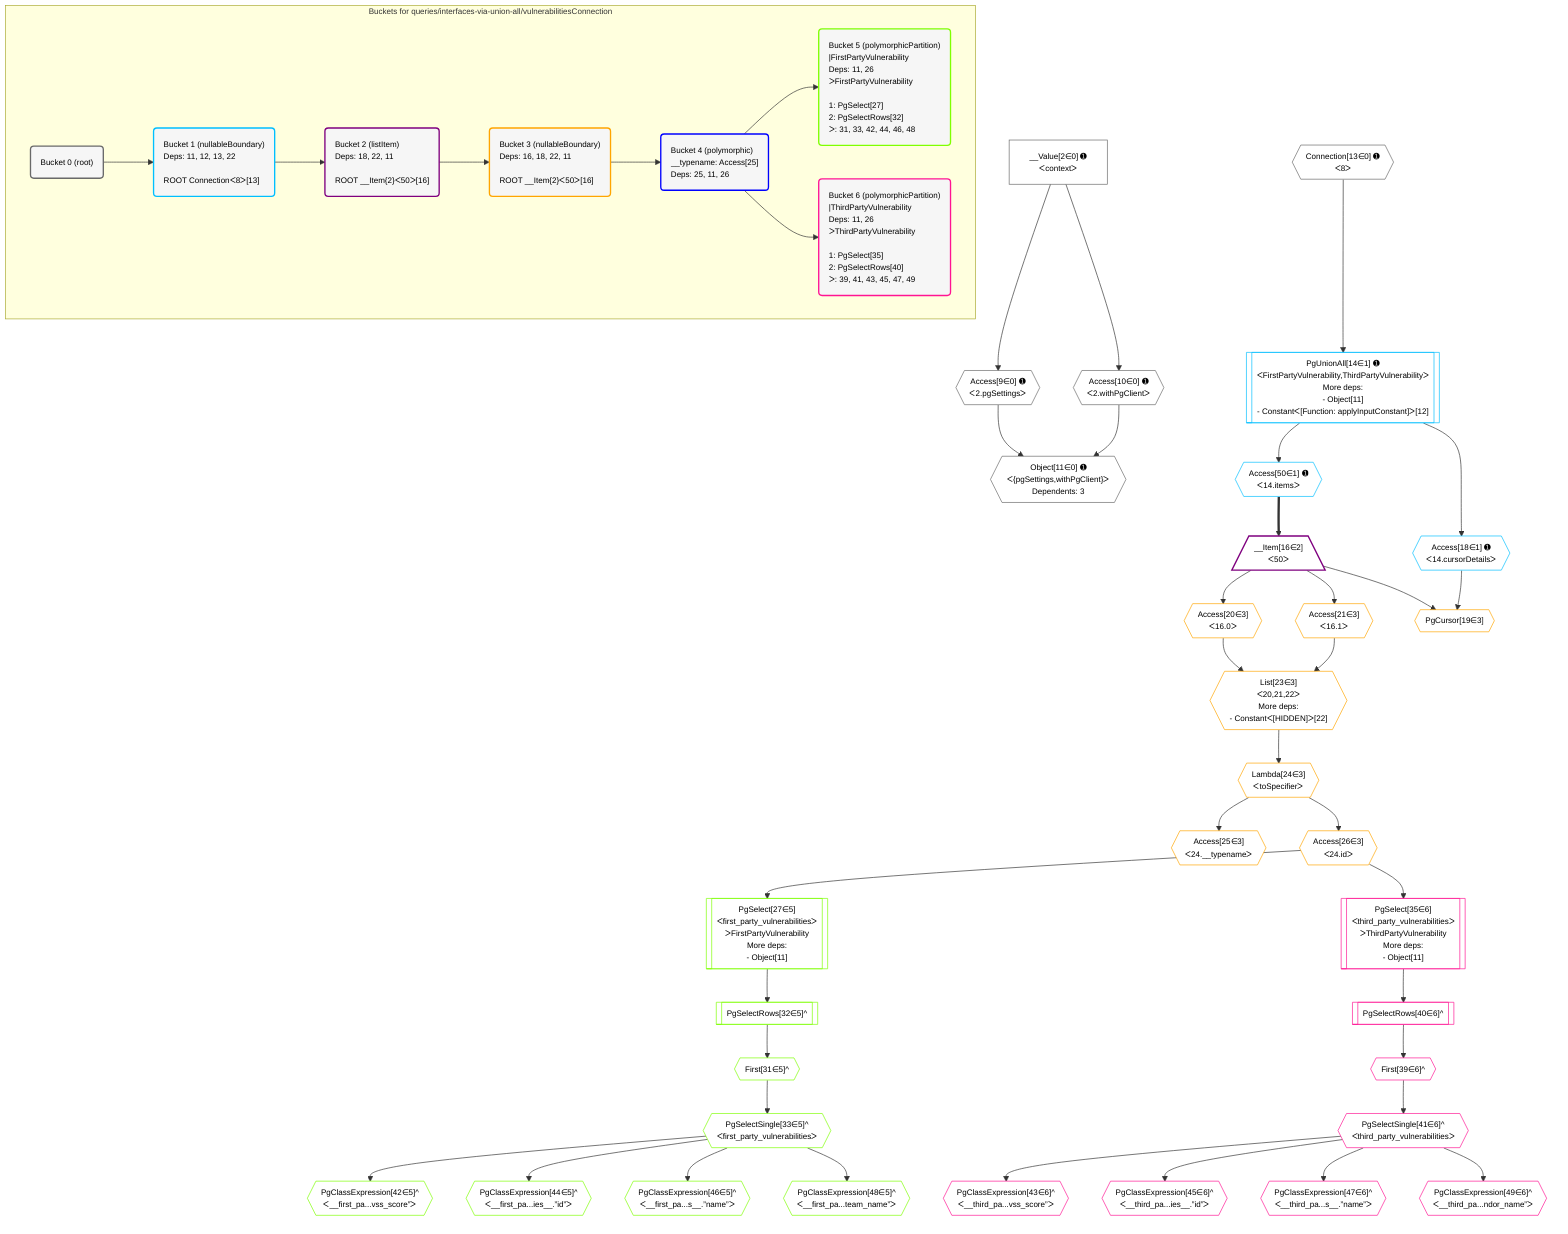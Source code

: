 %%{init: {'themeVariables': { 'fontSize': '12px'}}}%%
graph TD
    classDef path fill:#eee,stroke:#000,color:#000
    classDef plan fill:#fff,stroke-width:1px,color:#000
    classDef itemplan fill:#fff,stroke-width:2px,color:#000
    classDef unbatchedplan fill:#dff,stroke-width:1px,color:#000
    classDef sideeffectplan fill:#fcc,stroke-width:2px,color:#000
    classDef bucket fill:#f6f6f6,color:#000,stroke-width:2px,text-align:left

    subgraph "Buckets for queries/interfaces-via-union-all/vulnerabilitiesConnection"
    Bucket0("Bucket 0 (root)"):::bucket
    Bucket1("Bucket 1 (nullableBoundary)<br />Deps: 11, 12, 13, 22<br /><br />ROOT Connectionᐸ8ᐳ[13]"):::bucket
    Bucket2("Bucket 2 (listItem)<br />Deps: 18, 22, 11<br /><br />ROOT __Item{2}ᐸ50ᐳ[16]"):::bucket
    Bucket3("Bucket 3 (nullableBoundary)<br />Deps: 16, 18, 22, 11<br /><br />ROOT __Item{2}ᐸ50ᐳ[16]"):::bucket
    Bucket4("Bucket 4 (polymorphic)<br />__typename: Access[25]<br />Deps: 25, 11, 26"):::bucket
    Bucket5("Bucket 5 (polymorphicPartition)<br />|FirstPartyVulnerability<br />Deps: 11, 26<br />ᐳFirstPartyVulnerability<br /><br />1: PgSelect[27]<br />2: PgSelectRows[32]<br />ᐳ: 31, 33, 42, 44, 46, 48"):::bucket
    Bucket6("Bucket 6 (polymorphicPartition)<br />|ThirdPartyVulnerability<br />Deps: 11, 26<br />ᐳThirdPartyVulnerability<br /><br />1: PgSelect[35]<br />2: PgSelectRows[40]<br />ᐳ: 39, 41, 43, 45, 47, 49"):::bucket
    end
    Bucket0 --> Bucket1
    Bucket1 --> Bucket2
    Bucket2 --> Bucket3
    Bucket3 --> Bucket4
    Bucket4 --> Bucket5 & Bucket6

    %% plan dependencies
    Object11{{"Object[11∈0] ➊<br />ᐸ{pgSettings,withPgClient}ᐳ<br />Dependents: 3"}}:::plan
    Access9{{"Access[9∈0] ➊<br />ᐸ2.pgSettingsᐳ"}}:::plan
    Access10{{"Access[10∈0] ➊<br />ᐸ2.withPgClientᐳ"}}:::plan
    Access9 & Access10 --> Object11
    __Value2["__Value[2∈0] ➊<br />ᐸcontextᐳ"]:::plan
    __Value2 --> Access9
    __Value2 --> Access10
    Connection13{{"Connection[13∈0] ➊<br />ᐸ8ᐳ"}}:::plan
    PgUnionAll14[["PgUnionAll[14∈1] ➊<br />ᐸFirstPartyVulnerability,ThirdPartyVulnerabilityᐳ<br />More deps:<br />- Object[11]<br />- Constantᐸ[Function: applyInputConstant]ᐳ[12]"]]:::plan
    Connection13 --> PgUnionAll14
    Access18{{"Access[18∈1] ➊<br />ᐸ14.cursorDetailsᐳ"}}:::plan
    PgUnionAll14 --> Access18
    Access50{{"Access[50∈1] ➊<br />ᐸ14.itemsᐳ"}}:::plan
    PgUnionAll14 --> Access50
    __Item16[/"__Item[16∈2]<br />ᐸ50ᐳ"\]:::itemplan
    Access50 ==> __Item16
    List23{{"List[23∈3]<br />ᐸ20,21,22ᐳ<br />More deps:<br />- Constantᐸ[HIDDEN]ᐳ[22]"}}:::plan
    Access20{{"Access[20∈3]<br />ᐸ16.0ᐳ"}}:::plan
    Access21{{"Access[21∈3]<br />ᐸ16.1ᐳ"}}:::plan
    Access20 & Access21 --> List23
    PgCursor19{{"PgCursor[19∈3]"}}:::plan
    __Item16 & Access18 --> PgCursor19
    __Item16 --> Access20
    __Item16 --> Access21
    Lambda24{{"Lambda[24∈3]<br />ᐸtoSpecifierᐳ"}}:::plan
    List23 --> Lambda24
    Access25{{"Access[25∈3]<br />ᐸ24.__typenameᐳ"}}:::plan
    Lambda24 --> Access25
    Access26{{"Access[26∈3]<br />ᐸ24.idᐳ"}}:::plan
    Lambda24 --> Access26
    PgSelect27[["PgSelect[27∈5]<br />ᐸfirst_party_vulnerabilitiesᐳ<br />ᐳFirstPartyVulnerability<br />More deps:<br />- Object[11]"]]:::plan
    Access26 --> PgSelect27
    First31{{"First[31∈5]^"}}:::plan
    PgSelectRows32[["PgSelectRows[32∈5]^"]]:::plan
    PgSelectRows32 --> First31
    PgSelect27 --> PgSelectRows32
    PgSelectSingle33{{"PgSelectSingle[33∈5]^<br />ᐸfirst_party_vulnerabilitiesᐳ"}}:::plan
    First31 --> PgSelectSingle33
    PgClassExpression42{{"PgClassExpression[42∈5]^<br />ᐸ__first_pa...vss_score”ᐳ"}}:::plan
    PgSelectSingle33 --> PgClassExpression42
    PgClassExpression44{{"PgClassExpression[44∈5]^<br />ᐸ__first_pa...ies__.”id”ᐳ"}}:::plan
    PgSelectSingle33 --> PgClassExpression44
    PgClassExpression46{{"PgClassExpression[46∈5]^<br />ᐸ__first_pa...s__.”name”ᐳ"}}:::plan
    PgSelectSingle33 --> PgClassExpression46
    PgClassExpression48{{"PgClassExpression[48∈5]^<br />ᐸ__first_pa...team_name”ᐳ"}}:::plan
    PgSelectSingle33 --> PgClassExpression48
    PgSelect35[["PgSelect[35∈6]<br />ᐸthird_party_vulnerabilitiesᐳ<br />ᐳThirdPartyVulnerability<br />More deps:<br />- Object[11]"]]:::plan
    Access26 --> PgSelect35
    First39{{"First[39∈6]^"}}:::plan
    PgSelectRows40[["PgSelectRows[40∈6]^"]]:::plan
    PgSelectRows40 --> First39
    PgSelect35 --> PgSelectRows40
    PgSelectSingle41{{"PgSelectSingle[41∈6]^<br />ᐸthird_party_vulnerabilitiesᐳ"}}:::plan
    First39 --> PgSelectSingle41
    PgClassExpression43{{"PgClassExpression[43∈6]^<br />ᐸ__third_pa...vss_score”ᐳ"}}:::plan
    PgSelectSingle41 --> PgClassExpression43
    PgClassExpression45{{"PgClassExpression[45∈6]^<br />ᐸ__third_pa...ies__.”id”ᐳ"}}:::plan
    PgSelectSingle41 --> PgClassExpression45
    PgClassExpression47{{"PgClassExpression[47∈6]^<br />ᐸ__third_pa...s__.”name”ᐳ"}}:::plan
    PgSelectSingle41 --> PgClassExpression47
    PgClassExpression49{{"PgClassExpression[49∈6]^<br />ᐸ__third_pa...ndor_name”ᐳ"}}:::plan
    PgSelectSingle41 --> PgClassExpression49

    %% define steps
    classDef bucket0 stroke:#696969
    class Bucket0,__Value2,Access9,Access10,Object11,Connection13 bucket0
    classDef bucket1 stroke:#00bfff
    class Bucket1,PgUnionAll14,Access18,Access50 bucket1
    classDef bucket2 stroke:#7f007f
    class Bucket2,__Item16 bucket2
    classDef bucket3 stroke:#ffa500
    class Bucket3,PgCursor19,Access20,Access21,List23,Lambda24,Access25,Access26 bucket3
    classDef bucket4 stroke:#0000ff
    class Bucket4 bucket4
    classDef bucket5 stroke:#7fff00
    class Bucket5,PgSelect27,First31,PgSelectRows32,PgSelectSingle33,PgClassExpression42,PgClassExpression44,PgClassExpression46,PgClassExpression48 bucket5
    classDef bucket6 stroke:#ff1493
    class Bucket6,PgSelect35,First39,PgSelectRows40,PgSelectSingle41,PgClassExpression43,PgClassExpression45,PgClassExpression47,PgClassExpression49 bucket6